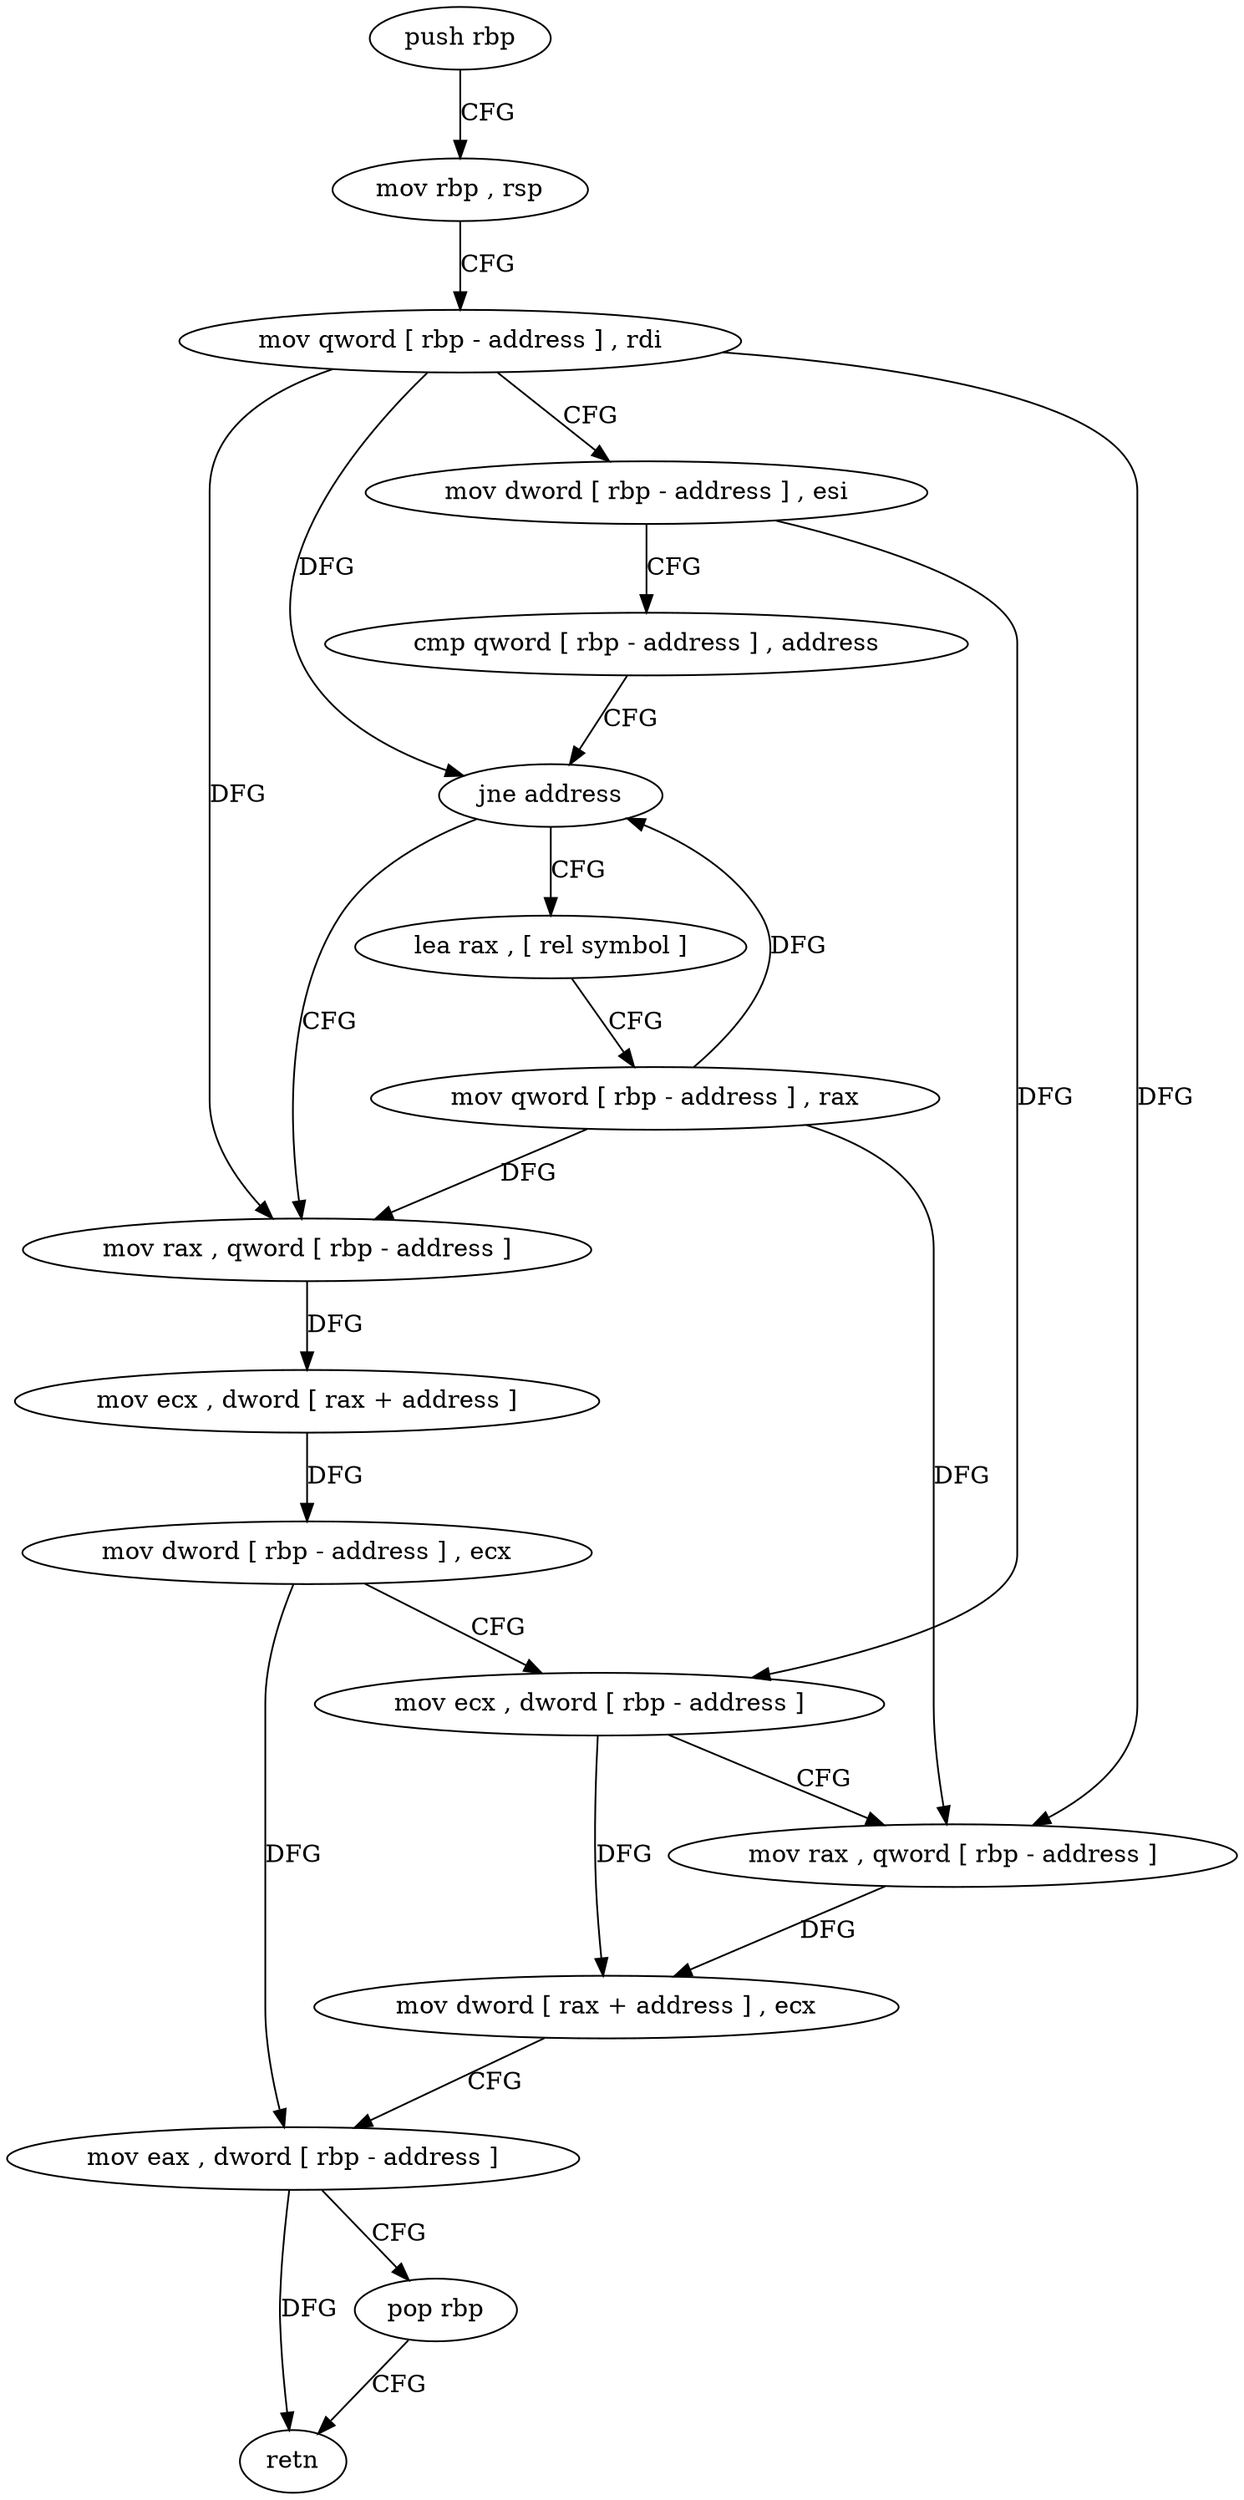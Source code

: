 digraph "func" {
"4228032" [label = "push rbp" ]
"4228033" [label = "mov rbp , rsp" ]
"4228036" [label = "mov qword [ rbp - address ] , rdi" ]
"4228040" [label = "mov dword [ rbp - address ] , esi" ]
"4228043" [label = "cmp qword [ rbp - address ] , address" ]
"4228048" [label = "jne address" ]
"4228065" [label = "mov rax , qword [ rbp - address ]" ]
"4228054" [label = "lea rax , [ rel symbol ]" ]
"4228069" [label = "mov ecx , dword [ rax + address ]" ]
"4228072" [label = "mov dword [ rbp - address ] , ecx" ]
"4228075" [label = "mov ecx , dword [ rbp - address ]" ]
"4228078" [label = "mov rax , qword [ rbp - address ]" ]
"4228082" [label = "mov dword [ rax + address ] , ecx" ]
"4228085" [label = "mov eax , dword [ rbp - address ]" ]
"4228088" [label = "pop rbp" ]
"4228089" [label = "retn" ]
"4228061" [label = "mov qword [ rbp - address ] , rax" ]
"4228032" -> "4228033" [ label = "CFG" ]
"4228033" -> "4228036" [ label = "CFG" ]
"4228036" -> "4228040" [ label = "CFG" ]
"4228036" -> "4228048" [ label = "DFG" ]
"4228036" -> "4228065" [ label = "DFG" ]
"4228036" -> "4228078" [ label = "DFG" ]
"4228040" -> "4228043" [ label = "CFG" ]
"4228040" -> "4228075" [ label = "DFG" ]
"4228043" -> "4228048" [ label = "CFG" ]
"4228048" -> "4228065" [ label = "CFG" ]
"4228048" -> "4228054" [ label = "CFG" ]
"4228065" -> "4228069" [ label = "DFG" ]
"4228054" -> "4228061" [ label = "CFG" ]
"4228069" -> "4228072" [ label = "DFG" ]
"4228072" -> "4228075" [ label = "CFG" ]
"4228072" -> "4228085" [ label = "DFG" ]
"4228075" -> "4228078" [ label = "CFG" ]
"4228075" -> "4228082" [ label = "DFG" ]
"4228078" -> "4228082" [ label = "DFG" ]
"4228082" -> "4228085" [ label = "CFG" ]
"4228085" -> "4228088" [ label = "CFG" ]
"4228085" -> "4228089" [ label = "DFG" ]
"4228088" -> "4228089" [ label = "CFG" ]
"4228061" -> "4228065" [ label = "DFG" ]
"4228061" -> "4228048" [ label = "DFG" ]
"4228061" -> "4228078" [ label = "DFG" ]
}
